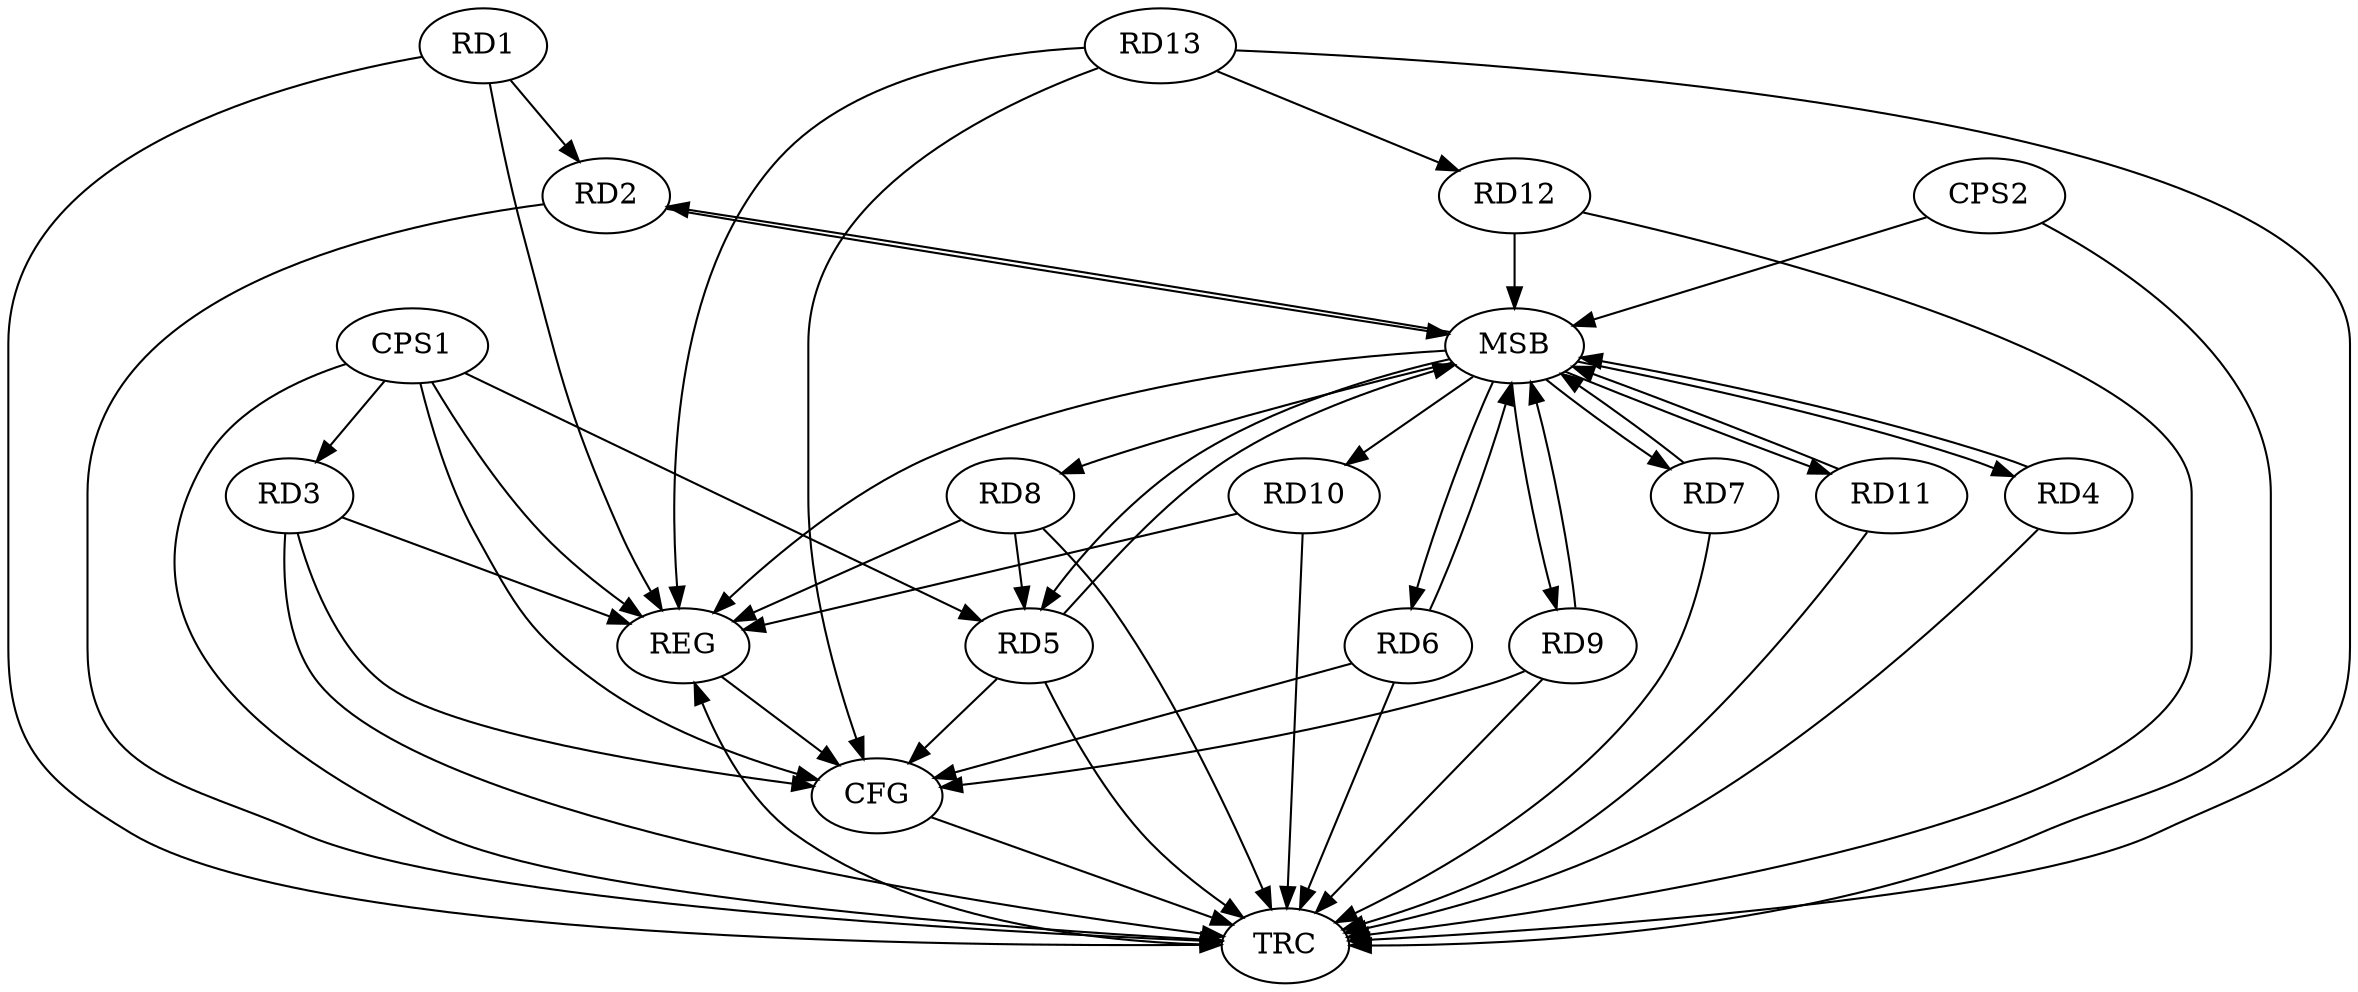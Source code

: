 strict digraph G {
  RD1 [ label="RD1" ];
  RD2 [ label="RD2" ];
  RD3 [ label="RD3" ];
  RD4 [ label="RD4" ];
  RD5 [ label="RD5" ];
  RD6 [ label="RD6" ];
  RD7 [ label="RD7" ];
  RD8 [ label="RD8" ];
  RD9 [ label="RD9" ];
  RD10 [ label="RD10" ];
  RD11 [ label="RD11" ];
  RD12 [ label="RD12" ];
  RD13 [ label="RD13" ];
  CPS1 [ label="CPS1" ];
  CPS2 [ label="CPS2" ];
  REG [ label="REG" ];
  MSB [ label="MSB" ];
  CFG [ label="CFG" ];
  TRC [ label="TRC" ];
  RD1 -> RD2;
  RD8 -> RD5;
  RD13 -> RD12;
  CPS1 -> RD3;
  CPS1 -> RD5;
  RD1 -> REG;
  RD3 -> REG;
  RD8 -> REG;
  RD10 -> REG;
  RD13 -> REG;
  CPS1 -> REG;
  RD2 -> MSB;
  MSB -> RD5;
  MSB -> REG;
  RD4 -> MSB;
  MSB -> RD6;
  RD5 -> MSB;
  RD6 -> MSB;
  MSB -> RD7;
  RD7 -> MSB;
  MSB -> RD4;
  MSB -> RD8;
  MSB -> RD9;
  RD9 -> MSB;
  MSB -> RD10;
  RD11 -> MSB;
  RD12 -> MSB;
  MSB -> RD2;
  CPS2 -> MSB;
  MSB -> RD11;
  RD6 -> CFG;
  RD5 -> CFG;
  RD3 -> CFG;
  CPS1 -> CFG;
  RD13 -> CFG;
  RD9 -> CFG;
  REG -> CFG;
  RD1 -> TRC;
  RD2 -> TRC;
  RD3 -> TRC;
  RD4 -> TRC;
  RD5 -> TRC;
  RD6 -> TRC;
  RD7 -> TRC;
  RD8 -> TRC;
  RD9 -> TRC;
  RD10 -> TRC;
  RD11 -> TRC;
  RD12 -> TRC;
  RD13 -> TRC;
  CPS1 -> TRC;
  CPS2 -> TRC;
  CFG -> TRC;
  TRC -> REG;
}
